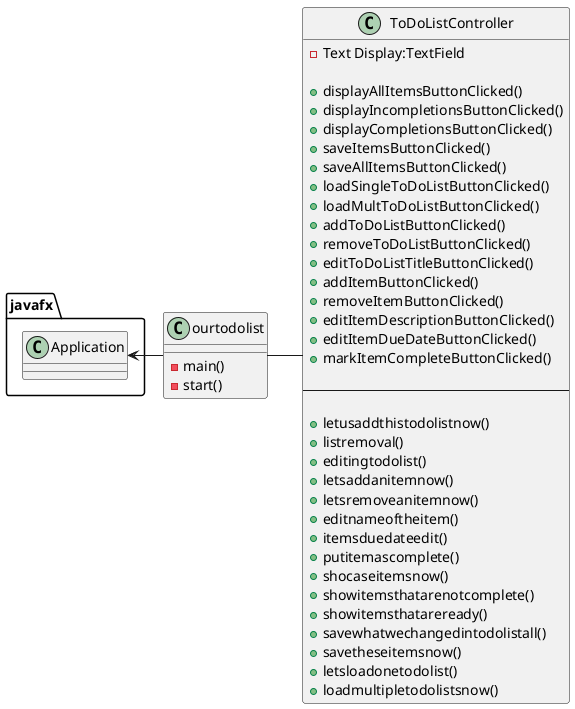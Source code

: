 @startuml
'https://plantuml.com/class-diagram

class ourtodolist {
    - main()
    - start()
}
class ToDoListController {
    - Text Display:TextField

    + displayAllItemsButtonClicked()
        + displayIncompletionsButtonClicked()
        + displayCompletionsButtonClicked()
        + saveItemsButtonClicked()
        + saveAllItemsButtonClicked()
        + loadSingleToDoListButtonClicked()
        + loadMultToDoListButtonClicked()
    + addToDoListButtonClicked()
    + removeToDoListButtonClicked()
    + editToDoListTitleButtonClicked()
    + addItemButtonClicked()
    + removeItemButtonClicked()
    + editItemDescriptionButtonClicked()
    + editItemDueDateButtonClicked()
    + markItemCompleteButtonClicked()

    ----

    +letusaddthistodolistnow()
    + listremoval()
    + editingtodolist()
    + letsaddanitemnow()
    + letsremoveanitemnow()
    + editnameoftheitem()
    + itemsduedateedit()
    + putitemascomplete()
    + shocaseitemsnow()
    + showitemsthatarenotcomplete()
    + showitemsthatareready()
    + savewhatwechangedintodolistall()
    + savetheseitemsnow()
    + letsloadonetodolist()
    + loadmultipletodolistsnow()
}

javafx.Application <- ourtodolist

ourtodolist - ToDoListController

@enduml